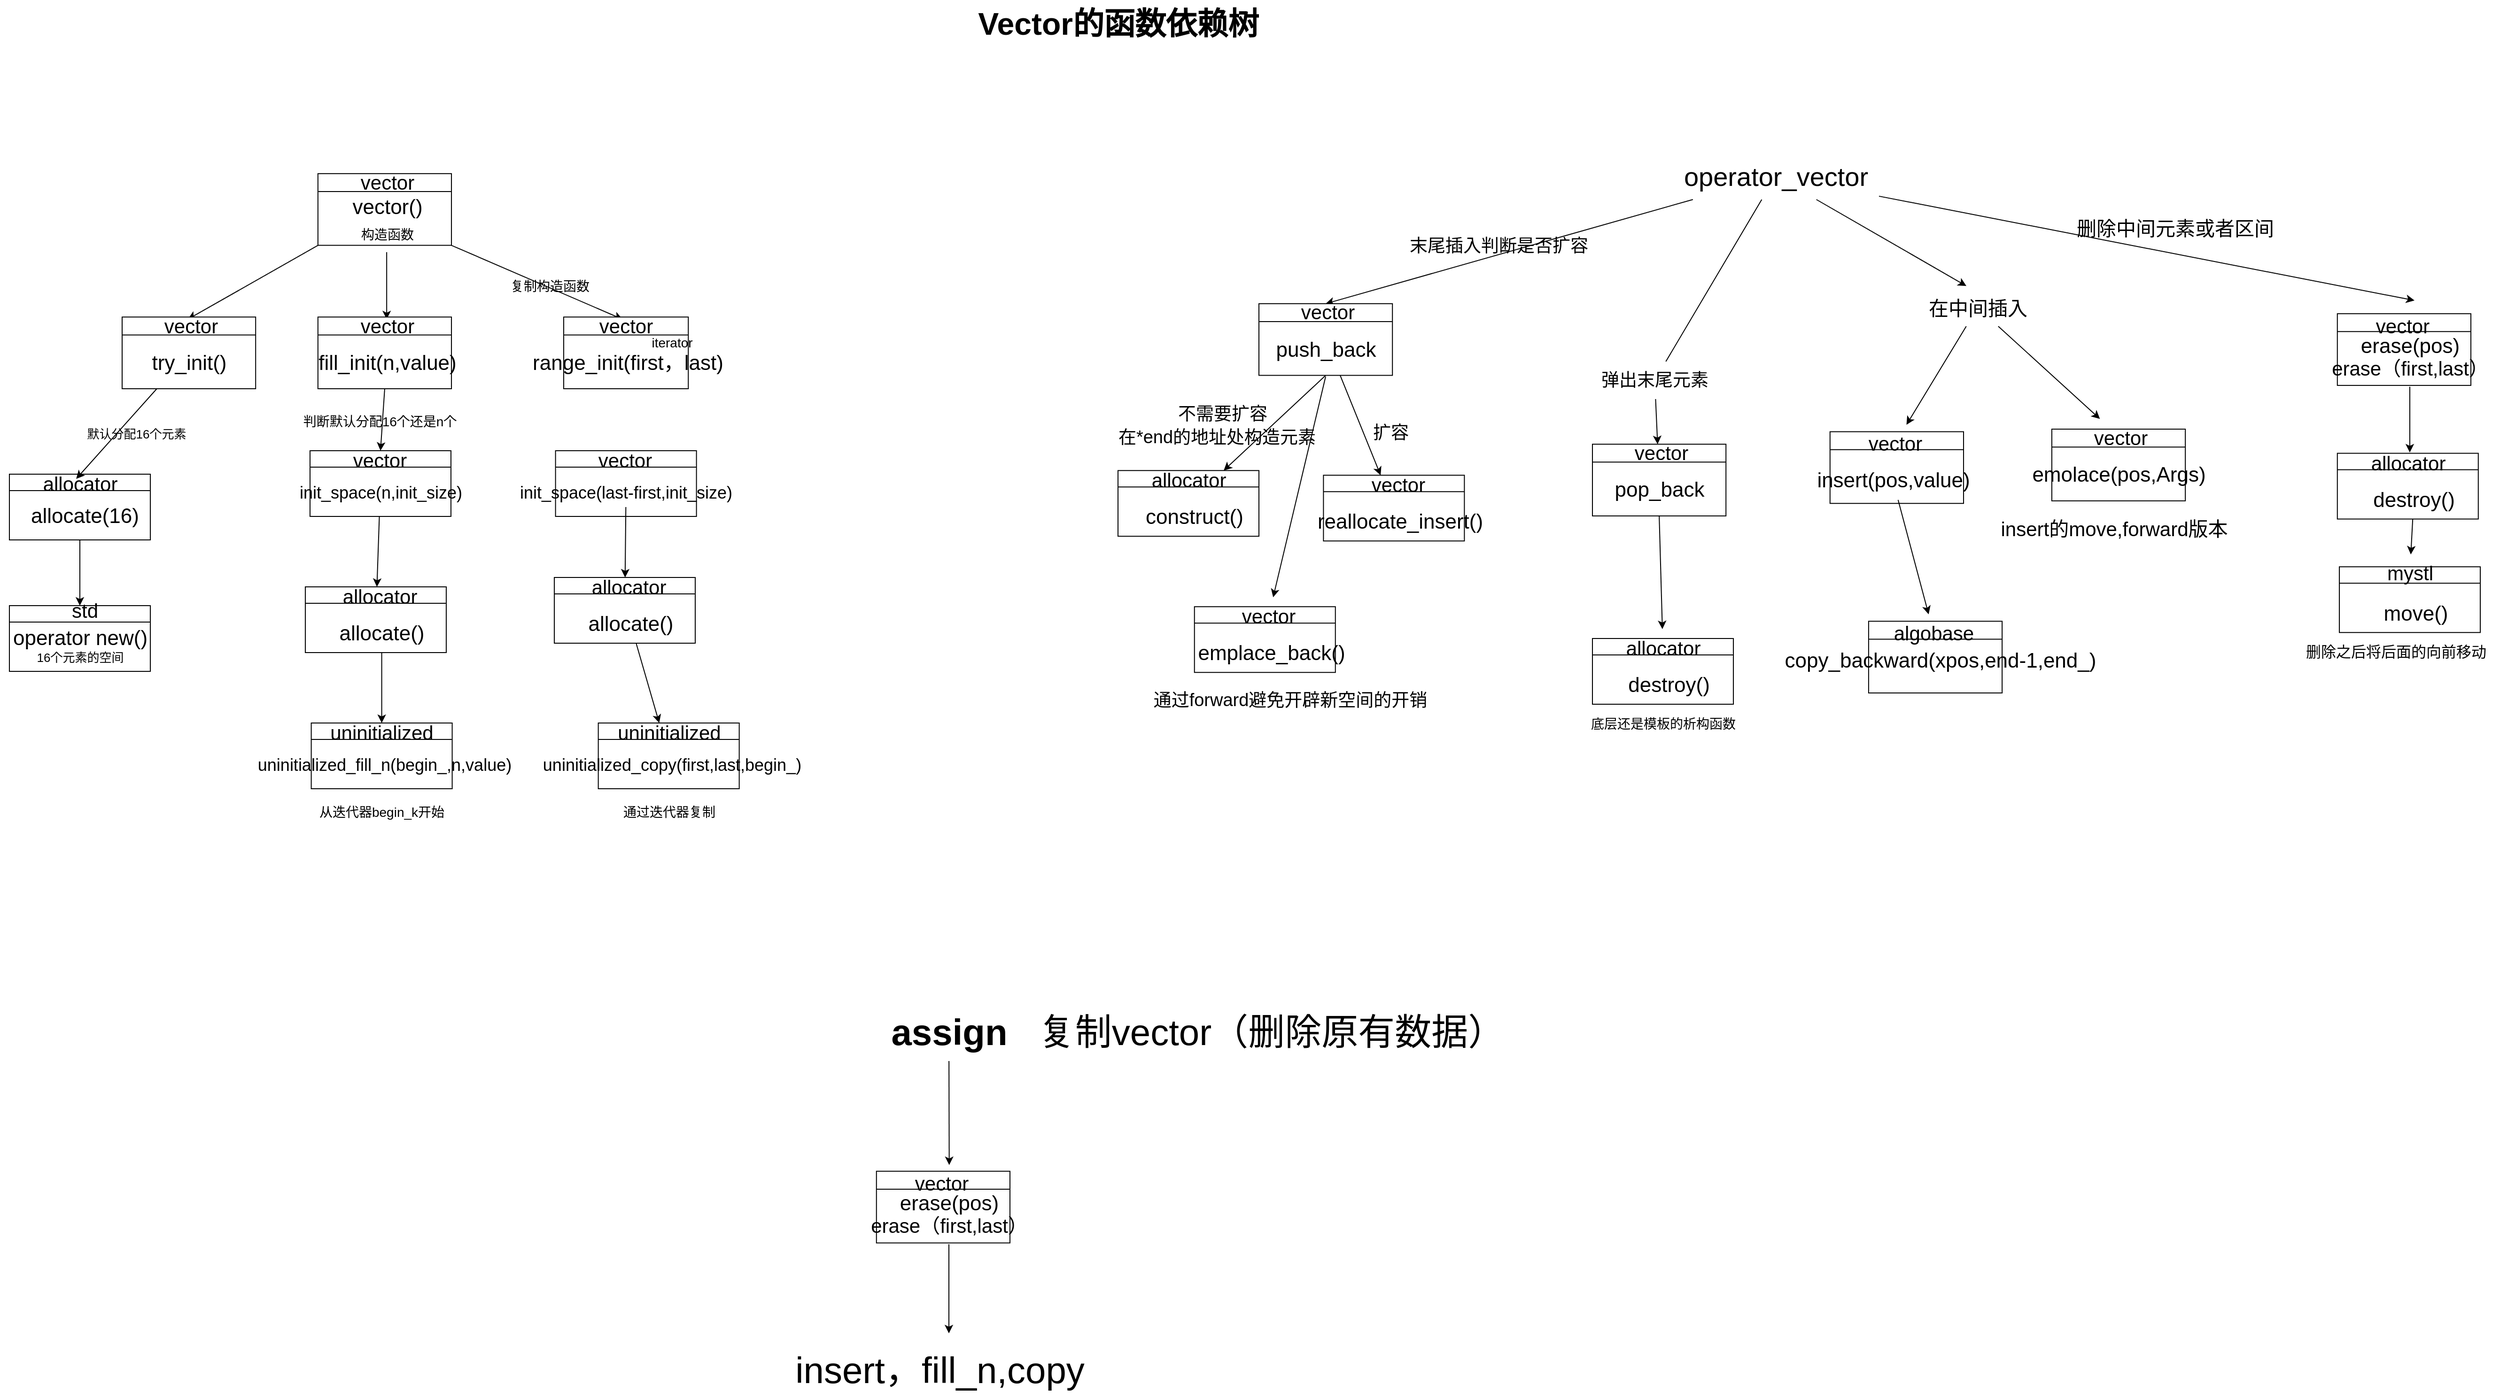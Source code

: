 <mxfile version="20.0.3" type="github">
  <diagram id="5O0yLtT9wuCutTgJq3IX" name="Page-1">
    <mxGraphModel dx="2072" dy="1332" grid="1" gridSize="10" guides="1" tooltips="1" connect="1" arrows="1" fold="1" page="1" pageScale="1" pageWidth="827" pageHeight="1169" math="0" shadow="0">
      <root>
        <mxCell id="0" />
        <mxCell id="1" parent="0" />
        <mxCell id="fPEBgVoWNt9VM2-r7Ox2-1" value="&lt;b&gt;&lt;font style=&quot;font-size: 33px;&quot;&gt;Vector的函数依赖树&lt;/font&gt;&lt;/b&gt;" style="text;html=1;align=center;verticalAlign=middle;resizable=0;points=[];autosize=1;strokeColor=none;fillColor=none;" vertex="1" parent="1">
          <mxGeometry x="730" y="30" width="320" height="50" as="geometry" />
        </mxCell>
        <mxCell id="fPEBgVoWNt9VM2-r7Ox2-19" value="" style="group;rotation=90;" vertex="1" connectable="0" parent="1">
          <mxGeometry x="-190" y="180" width="570" height="595" as="geometry" />
        </mxCell>
        <mxCell id="fPEBgVoWNt9VM2-r7Ox2-31" style="rounded=0;orthogonalLoop=1;jettySize=auto;html=1;exitX=0;exitY=1;exitDx=0;exitDy=0;entryX=0.461;entryY=0.332;entryDx=0;entryDy=0;entryPerimeter=0;fontSize=22;" edge="1" parent="fPEBgVoWNt9VM2-r7Ox2-19" source="fPEBgVoWNt9VM2-r7Ox2-2" target="fPEBgVoWNt9VM2-r7Ox2-10">
          <mxGeometry relative="1" as="geometry" />
        </mxCell>
        <mxCell id="fPEBgVoWNt9VM2-r7Ox2-2" value="" style="rounded=0;whiteSpace=wrap;html=1;fontSize=33;" vertex="1" parent="fPEBgVoWNt9VM2-r7Ox2-19">
          <mxGeometry x="228.421" y="34.909" width="142.105" height="76.364" as="geometry" />
        </mxCell>
        <mxCell id="fPEBgVoWNt9VM2-r7Ox2-3" value="" style="endArrow=none;html=1;rounded=0;fontSize=33;exitX=0;exitY=0.25;exitDx=0;exitDy=0;entryX=1;entryY=0.25;entryDx=0;entryDy=0;" edge="1" parent="fPEBgVoWNt9VM2-r7Ox2-19" source="fPEBgVoWNt9VM2-r7Ox2-2" target="fPEBgVoWNt9VM2-r7Ox2-2">
          <mxGeometry width="50" height="50" relative="1" as="geometry">
            <mxPoint x="380" y="307.636" as="sourcePoint" />
            <mxPoint x="427.368" y="253.091" as="targetPoint" />
            <Array as="points" />
          </mxGeometry>
        </mxCell>
        <mxCell id="fPEBgVoWNt9VM2-r7Ox2-4" value="vector" style="text;html=1;align=center;verticalAlign=middle;resizable=0;points=[];autosize=1;strokeColor=none;fillColor=none;fontSize=21;" vertex="1" parent="fPEBgVoWNt9VM2-r7Ox2-19">
          <mxGeometry x="261.579" y="24" width="80" height="40" as="geometry" />
        </mxCell>
        <mxCell id="fPEBgVoWNt9VM2-r7Ox2-32" style="edgeStyle=none;rounded=0;orthogonalLoop=1;jettySize=auto;html=1;entryX=0.5;entryY=0.332;entryDx=0;entryDy=0;entryPerimeter=0;fontSize=22;" edge="1" parent="fPEBgVoWNt9VM2-r7Ox2-19" source="fPEBgVoWNt9VM2-r7Ox2-5" target="fPEBgVoWNt9VM2-r7Ox2-15">
          <mxGeometry relative="1" as="geometry" />
        </mxCell>
        <mxCell id="fPEBgVoWNt9VM2-r7Ox2-5" value="&lt;font style=&quot;font-size: 14px;&quot;&gt;构造函数&lt;/font&gt;" style="text;html=1;align=center;verticalAlign=middle;resizable=0;points=[];autosize=1;strokeColor=none;fillColor=none;fontSize=19;" vertex="1" parent="fPEBgVoWNt9VM2-r7Ox2-19">
          <mxGeometry x="261.579" y="78.545" width="80" height="40" as="geometry" />
        </mxCell>
        <mxCell id="fPEBgVoWNt9VM2-r7Ox2-6" value="&lt;font style=&quot;font-size: 22px;&quot;&gt;vector()&lt;/font&gt;" style="text;html=1;align=center;verticalAlign=middle;resizable=0;points=[];autosize=1;strokeColor=none;fillColor=none;fontSize=14;" vertex="1" parent="fPEBgVoWNt9VM2-r7Ox2-19">
          <mxGeometry x="252.105" y="51.273" width="100" height="40" as="geometry" />
        </mxCell>
        <mxCell id="fPEBgVoWNt9VM2-r7Ox2-8" value="" style="rounded=0;whiteSpace=wrap;html=1;fontSize=33;" vertex="1" parent="fPEBgVoWNt9VM2-r7Ox2-19">
          <mxGeometry x="20" y="187.636" width="142.105" height="76.364" as="geometry" />
        </mxCell>
        <mxCell id="fPEBgVoWNt9VM2-r7Ox2-9" value="" style="endArrow=none;html=1;rounded=0;fontSize=33;exitX=0;exitY=0.25;exitDx=0;exitDy=0;entryX=1;entryY=0.25;entryDx=0;entryDy=0;" edge="1" parent="fPEBgVoWNt9VM2-r7Ox2-19" source="fPEBgVoWNt9VM2-r7Ox2-8" target="fPEBgVoWNt9VM2-r7Ox2-8">
          <mxGeometry width="50" height="50" relative="1" as="geometry">
            <mxPoint x="171.579" y="460.364" as="sourcePoint" />
            <mxPoint x="218.947" y="405.818" as="targetPoint" />
            <Array as="points" />
          </mxGeometry>
        </mxCell>
        <mxCell id="fPEBgVoWNt9VM2-r7Ox2-10" value="vector" style="text;html=1;align=center;verticalAlign=middle;resizable=0;points=[];autosize=1;strokeColor=none;fillColor=none;fontSize=21;" vertex="1" parent="fPEBgVoWNt9VM2-r7Ox2-19">
          <mxGeometry x="53.158" y="176.727" width="80" height="40" as="geometry" />
        </mxCell>
        <mxCell id="fPEBgVoWNt9VM2-r7Ox2-55" style="edgeStyle=none;rounded=0;orthogonalLoop=1;jettySize=auto;html=1;exitX=0.5;exitY=1;exitDx=0;exitDy=0;fontSize=18;endArrow=classic;endFill=1;entryX=0.5;entryY=0;entryDx=0;entryDy=0;" edge="1" parent="fPEBgVoWNt9VM2-r7Ox2-19" source="fPEBgVoWNt9VM2-r7Ox2-13" target="fPEBgVoWNt9VM2-r7Ox2-42">
          <mxGeometry relative="1" as="geometry">
            <mxPoint x="380" y="330" as="targetPoint" />
          </mxGeometry>
        </mxCell>
        <mxCell id="fPEBgVoWNt9VM2-r7Ox2-13" value="" style="rounded=0;whiteSpace=wrap;html=1;fontSize=33;" vertex="1" parent="fPEBgVoWNt9VM2-r7Ox2-19">
          <mxGeometry x="228.421" y="187.636" width="142.105" height="76.364" as="geometry" />
        </mxCell>
        <mxCell id="fPEBgVoWNt9VM2-r7Ox2-14" value="" style="endArrow=none;html=1;rounded=0;fontSize=33;exitX=0;exitY=0.25;exitDx=0;exitDy=0;entryX=1;entryY=0.25;entryDx=0;entryDy=0;" edge="1" parent="fPEBgVoWNt9VM2-r7Ox2-19" source="fPEBgVoWNt9VM2-r7Ox2-13" target="fPEBgVoWNt9VM2-r7Ox2-13">
          <mxGeometry width="50" height="50" relative="1" as="geometry">
            <mxPoint x="380" y="460.364" as="sourcePoint" />
            <mxPoint x="427.368" y="405.818" as="targetPoint" />
            <Array as="points" />
          </mxGeometry>
        </mxCell>
        <mxCell id="fPEBgVoWNt9VM2-r7Ox2-15" value="vector" style="text;html=1;align=center;verticalAlign=middle;resizable=0;points=[];autosize=1;strokeColor=none;fillColor=none;fontSize=21;" vertex="1" parent="fPEBgVoWNt9VM2-r7Ox2-19">
          <mxGeometry x="261.579" y="176.727" width="80" height="40" as="geometry" />
        </mxCell>
        <mxCell id="fPEBgVoWNt9VM2-r7Ox2-20" value="try_init()" style="text;html=1;align=center;verticalAlign=middle;resizable=0;points=[];autosize=1;strokeColor=none;fillColor=none;fontSize=22;" vertex="1" parent="fPEBgVoWNt9VM2-r7Ox2-19">
          <mxGeometry x="41.05" y="216.73" width="100" height="40" as="geometry" />
        </mxCell>
        <mxCell id="fPEBgVoWNt9VM2-r7Ox2-21" value="fill_init(n,value)" style="text;html=1;align=center;verticalAlign=middle;resizable=0;points=[];autosize=1;strokeColor=none;fillColor=none;fontSize=22;" vertex="1" parent="fPEBgVoWNt9VM2-r7Ox2-19">
          <mxGeometry x="216.58" y="216.73" width="170" height="40" as="geometry" />
        </mxCell>
        <mxCell id="fPEBgVoWNt9VM2-r7Ox2-51" style="edgeStyle=none;rounded=0;orthogonalLoop=1;jettySize=auto;html=1;fontSize=18;" edge="1" parent="fPEBgVoWNt9VM2-r7Ox2-19" source="fPEBgVoWNt9VM2-r7Ox2-42" target="fPEBgVoWNt9VM2-r7Ox2-47">
          <mxGeometry relative="1" as="geometry" />
        </mxCell>
        <mxCell id="fPEBgVoWNt9VM2-r7Ox2-42" value="" style="rounded=0;whiteSpace=wrap;html=1;fontSize=33;" vertex="1" parent="fPEBgVoWNt9VM2-r7Ox2-19">
          <mxGeometry x="219.99" y="330" width="150" height="70" as="geometry" />
        </mxCell>
        <mxCell id="fPEBgVoWNt9VM2-r7Ox2-43" value="" style="endArrow=none;html=1;rounded=0;fontSize=33;exitX=0;exitY=0.25;exitDx=0;exitDy=0;entryX=1;entryY=0.25;entryDx=0;entryDy=0;" edge="1" parent="fPEBgVoWNt9VM2-r7Ox2-19" source="fPEBgVoWNt9VM2-r7Ox2-42" target="fPEBgVoWNt9VM2-r7Ox2-42">
          <mxGeometry width="50" height="50" relative="1" as="geometry">
            <mxPoint x="379.99" y="580" as="sourcePoint" />
            <mxPoint x="429.99" y="530" as="targetPoint" />
            <Array as="points" />
          </mxGeometry>
        </mxCell>
        <mxCell id="fPEBgVoWNt9VM2-r7Ox2-44" value="vector" style="text;html=1;align=center;verticalAlign=middle;resizable=0;points=[];autosize=1;strokeColor=none;fillColor=none;fontSize=21;" vertex="1" parent="fPEBgVoWNt9VM2-r7Ox2-19">
          <mxGeometry x="253.99" y="320" width="80" height="40" as="geometry" />
        </mxCell>
        <mxCell id="fPEBgVoWNt9VM2-r7Ox2-45" value="&lt;font style=&quot;font-size: 18px;&quot;&gt;init_space(n,init_size)&lt;/font&gt;" style="text;html=1;align=center;verticalAlign=middle;resizable=0;points=[];autosize=1;strokeColor=none;fillColor=none;fontSize=13;" vertex="1" parent="fPEBgVoWNt9VM2-r7Ox2-19">
          <mxGeometry x="194.99" y="360" width="200" height="30" as="geometry" />
        </mxCell>
        <mxCell id="fPEBgVoWNt9VM2-r7Ox2-47" value="" style="rounded=0;whiteSpace=wrap;html=1;fontSize=33;" vertex="1" parent="fPEBgVoWNt9VM2-r7Ox2-19">
          <mxGeometry x="214.99" y="475" width="150" height="70" as="geometry" />
        </mxCell>
        <mxCell id="fPEBgVoWNt9VM2-r7Ox2-48" value="" style="endArrow=none;html=1;rounded=0;fontSize=33;exitX=0;exitY=0.25;exitDx=0;exitDy=0;entryX=1;entryY=0.25;entryDx=0;entryDy=0;" edge="1" parent="fPEBgVoWNt9VM2-r7Ox2-19" source="fPEBgVoWNt9VM2-r7Ox2-47" target="fPEBgVoWNt9VM2-r7Ox2-47">
          <mxGeometry width="50" height="50" relative="1" as="geometry">
            <mxPoint x="376.3" y="730" as="sourcePoint" />
            <mxPoint x="426.3" y="680" as="targetPoint" />
            <Array as="points" />
          </mxGeometry>
        </mxCell>
        <mxCell id="fPEBgVoWNt9VM2-r7Ox2-49" value="allocator" style="text;html=1;align=center;verticalAlign=middle;resizable=0;points=[];autosize=1;strokeColor=none;fillColor=none;fontSize=21;" vertex="1" parent="fPEBgVoWNt9VM2-r7Ox2-19">
          <mxGeometry x="243.99" y="465" width="100" height="40" as="geometry" />
        </mxCell>
        <mxCell id="fPEBgVoWNt9VM2-r7Ox2-50" value="allocate()" style="text;html=1;align=center;verticalAlign=middle;resizable=0;points=[];autosize=1;strokeColor=none;fillColor=none;fontSize=22;" vertex="1" parent="fPEBgVoWNt9VM2-r7Ox2-19">
          <mxGeometry x="241.3" y="505" width="110" height="40" as="geometry" />
        </mxCell>
        <mxCell id="fPEBgVoWNt9VM2-r7Ox2-23" value="" style="rounded=0;whiteSpace=wrap;html=1;fontSize=33;" vertex="1" parent="fPEBgVoWNt9VM2-r7Ox2-19">
          <mxGeometry x="-100" y="355" width="150" height="70" as="geometry" />
        </mxCell>
        <mxCell id="fPEBgVoWNt9VM2-r7Ox2-24" value="" style="endArrow=none;html=1;rounded=0;fontSize=33;exitX=0;exitY=0.25;exitDx=0;exitDy=0;entryX=1;entryY=0.25;entryDx=0;entryDy=0;" edge="1" parent="fPEBgVoWNt9VM2-r7Ox2-19" source="fPEBgVoWNt9VM2-r7Ox2-23" target="fPEBgVoWNt9VM2-r7Ox2-23">
          <mxGeometry width="50" height="50" relative="1" as="geometry">
            <mxPoint x="60" y="605" as="sourcePoint" />
            <mxPoint x="110" y="555" as="targetPoint" />
            <Array as="points" />
          </mxGeometry>
        </mxCell>
        <mxCell id="fPEBgVoWNt9VM2-r7Ox2-25" value="allocator" style="text;html=1;align=center;verticalAlign=middle;resizable=0;points=[];autosize=1;strokeColor=none;fillColor=none;fontSize=21;" vertex="1" parent="fPEBgVoWNt9VM2-r7Ox2-19">
          <mxGeometry x="-75" y="345" width="100" height="40" as="geometry" />
        </mxCell>
        <mxCell id="fPEBgVoWNt9VM2-r7Ox2-34" style="edgeStyle=none;rounded=0;orthogonalLoop=1;jettySize=auto;html=1;entryX=0.461;entryY=0.375;entryDx=0;entryDy=0;entryPerimeter=0;fontSize=22;" edge="1" parent="fPEBgVoWNt9VM2-r7Ox2-19" source="fPEBgVoWNt9VM2-r7Ox2-8" target="fPEBgVoWNt9VM2-r7Ox2-25">
          <mxGeometry relative="1" as="geometry" />
        </mxCell>
        <mxCell id="fPEBgVoWNt9VM2-r7Ox2-26" value="allocate(16)" style="text;html=1;align=center;verticalAlign=middle;resizable=0;points=[];autosize=1;strokeColor=none;fillColor=none;fontSize=22;" vertex="1" parent="fPEBgVoWNt9VM2-r7Ox2-19">
          <mxGeometry x="-90" y="380" width="140" height="40" as="geometry" />
        </mxCell>
        <mxCell id="fPEBgVoWNt9VM2-r7Ox2-27" value="" style="rounded=0;whiteSpace=wrap;html=1;fontSize=33;" vertex="1" parent="fPEBgVoWNt9VM2-r7Ox2-19">
          <mxGeometry x="-100" y="495" width="150" height="70" as="geometry" />
        </mxCell>
        <mxCell id="fPEBgVoWNt9VM2-r7Ox2-28" value="" style="endArrow=none;html=1;rounded=0;fontSize=33;exitX=0;exitY=0.25;exitDx=0;exitDy=0;entryX=1;entryY=0.25;entryDx=0;entryDy=0;" edge="1" parent="fPEBgVoWNt9VM2-r7Ox2-19" source="fPEBgVoWNt9VM2-r7Ox2-27" target="fPEBgVoWNt9VM2-r7Ox2-27">
          <mxGeometry width="50" height="50" relative="1" as="geometry">
            <mxPoint x="60.0" y="740" as="sourcePoint" />
            <mxPoint x="110.0" y="690" as="targetPoint" />
            <Array as="points" />
          </mxGeometry>
        </mxCell>
        <mxCell id="fPEBgVoWNt9VM2-r7Ox2-29" value="std" style="text;html=1;align=center;verticalAlign=middle;resizable=0;points=[];autosize=1;strokeColor=none;fillColor=none;fontSize=21;" vertex="1" parent="fPEBgVoWNt9VM2-r7Ox2-19">
          <mxGeometry x="-45" y="480" width="50" height="40" as="geometry" />
        </mxCell>
        <mxCell id="fPEBgVoWNt9VM2-r7Ox2-30" value="operator new()" style="text;html=1;align=center;verticalAlign=middle;resizable=0;points=[];autosize=1;strokeColor=none;fillColor=none;fontSize=22;" vertex="1" parent="fPEBgVoWNt9VM2-r7Ox2-19">
          <mxGeometry x="-110" y="510" width="170" height="40" as="geometry" />
        </mxCell>
        <mxCell id="fPEBgVoWNt9VM2-r7Ox2-37" style="edgeStyle=none;rounded=0;orthogonalLoop=1;jettySize=auto;html=1;entryX=0.5;entryY=0;entryDx=0;entryDy=0;fontSize=22;" edge="1" parent="fPEBgVoWNt9VM2-r7Ox2-19" source="fPEBgVoWNt9VM2-r7Ox2-23" target="fPEBgVoWNt9VM2-r7Ox2-27">
          <mxGeometry relative="1" as="geometry" />
        </mxCell>
        <mxCell id="fPEBgVoWNt9VM2-r7Ox2-38" value="&lt;font style=&quot;font-size: 13px;&quot;&gt;默认分配16个元素&lt;/font&gt;" style="text;html=1;align=center;verticalAlign=middle;resizable=0;points=[];autosize=1;strokeColor=none;fillColor=none;fontSize=22;" vertex="1" parent="fPEBgVoWNt9VM2-r7Ox2-19">
          <mxGeometry x="-30" y="290" width="130" height="40" as="geometry" />
        </mxCell>
        <mxCell id="fPEBgVoWNt9VM2-r7Ox2-64" value="&lt;font style=&quot;font-size: 14px;&quot;&gt;判断默认分配16个还是n个&lt;/font&gt;" style="text;html=1;align=center;verticalAlign=middle;resizable=0;points=[];autosize=1;strokeColor=none;fillColor=none;fontSize=18;" vertex="1" parent="fPEBgVoWNt9VM2-r7Ox2-19">
          <mxGeometry x="198.99" y="282.5" width="190" height="30" as="geometry" />
        </mxCell>
        <mxCell id="fPEBgVoWNt9VM2-r7Ox2-66" value="复制构造函数" style="text;html=1;align=center;verticalAlign=middle;resizable=0;points=[];autosize=1;strokeColor=none;fillColor=none;fontSize=14;" vertex="1" parent="fPEBgVoWNt9VM2-r7Ox2-19">
          <mxGeometry x="420" y="140" width="110" height="30" as="geometry" />
        </mxCell>
        <mxCell id="fPEBgVoWNt9VM2-r7Ox2-33" style="edgeStyle=none;rounded=0;orthogonalLoop=1;jettySize=auto;html=1;exitX=1;exitY=1;exitDx=0;exitDy=0;entryX=0.454;entryY=0.332;entryDx=0;entryDy=0;entryPerimeter=0;fontSize=22;" edge="1" parent="1" source="fPEBgVoWNt9VM2-r7Ox2-2" target="fPEBgVoWNt9VM2-r7Ox2-18">
          <mxGeometry relative="1" as="geometry" />
        </mxCell>
        <mxCell id="fPEBgVoWNt9VM2-r7Ox2-41" value="16个元素的空间" style="text;html=1;align=center;verticalAlign=middle;resizable=0;points=[];autosize=1;strokeColor=none;fillColor=none;fontSize=13;" vertex="1" parent="1">
          <mxGeometry x="-275" y="715" width="120" height="30" as="geometry" />
        </mxCell>
        <mxCell id="fPEBgVoWNt9VM2-r7Ox2-56" value="" style="rounded=0;whiteSpace=wrap;html=1;fontSize=33;" vertex="1" parent="1">
          <mxGeometry x="31.3" y="800" width="150" height="70" as="geometry" />
        </mxCell>
        <mxCell id="fPEBgVoWNt9VM2-r7Ox2-57" value="" style="endArrow=none;html=1;rounded=0;fontSize=33;exitX=0;exitY=0.25;exitDx=0;exitDy=0;entryX=1;entryY=0.25;entryDx=0;entryDy=0;" edge="1" parent="1" source="fPEBgVoWNt9VM2-r7Ox2-56" target="fPEBgVoWNt9VM2-r7Ox2-56">
          <mxGeometry width="50" height="50" relative="1" as="geometry">
            <mxPoint x="114.99" y="840" as="sourcePoint" />
            <mxPoint x="164.99" y="790" as="targetPoint" />
            <Array as="points" />
          </mxGeometry>
        </mxCell>
        <mxCell id="fPEBgVoWNt9VM2-r7Ox2-58" value="uninitialized" style="text;html=1;align=center;verticalAlign=middle;resizable=0;points=[];autosize=1;strokeColor=none;fillColor=none;fontSize=21;" vertex="1" parent="1">
          <mxGeometry x="41.3" y="790" width="130" height="40" as="geometry" />
        </mxCell>
        <mxCell id="fPEBgVoWNt9VM2-r7Ox2-60" value="uninitialized_fill_n(begin_,n,value)" style="text;html=1;align=center;verticalAlign=middle;resizable=0;points=[];autosize=1;strokeColor=none;fillColor=none;fontSize=18;" vertex="1" parent="1">
          <mxGeometry x="-35.53" y="830" width="290" height="30" as="geometry" />
        </mxCell>
        <mxCell id="fPEBgVoWNt9VM2-r7Ox2-62" style="edgeStyle=none;rounded=0;orthogonalLoop=1;jettySize=auto;html=1;entryX=0.5;entryY=0;entryDx=0;entryDy=0;fontSize=18;endArrow=classic;endFill=1;" edge="1" parent="1" source="fPEBgVoWNt9VM2-r7Ox2-50" target="fPEBgVoWNt9VM2-r7Ox2-56">
          <mxGeometry relative="1" as="geometry" />
        </mxCell>
        <mxCell id="fPEBgVoWNt9VM2-r7Ox2-65" value="从迭代器begin_k开始" style="text;html=1;align=center;verticalAlign=middle;resizable=0;points=[];autosize=1;strokeColor=none;fillColor=none;fontSize=14;" vertex="1" parent="1">
          <mxGeometry x="26.3" y="880" width="160" height="30" as="geometry" />
        </mxCell>
        <mxCell id="fPEBgVoWNt9VM2-r7Ox2-16" value="" style="rounded=0;whiteSpace=wrap;html=1;fontSize=33;" vertex="1" parent="1">
          <mxGeometry x="299.998" y="367.636" width="132.632" height="76.364" as="geometry" />
        </mxCell>
        <mxCell id="fPEBgVoWNt9VM2-r7Ox2-17" value="" style="endArrow=none;html=1;rounded=0;fontSize=33;exitX=0;exitY=0.25;exitDx=0;exitDy=0;entryX=1;entryY=0.25;entryDx=0;entryDy=0;" edge="1" parent="1" source="fPEBgVoWNt9VM2-r7Ox2-16" target="fPEBgVoWNt9VM2-r7Ox2-16">
          <mxGeometry width="50" height="50" relative="1" as="geometry">
            <mxPoint x="451.577" y="640.364" as="sourcePoint" />
            <mxPoint x="498.946" y="585.818" as="targetPoint" />
            <Array as="points" />
          </mxGeometry>
        </mxCell>
        <mxCell id="fPEBgVoWNt9VM2-r7Ox2-18" value="vector" style="text;html=1;align=center;verticalAlign=middle;resizable=0;points=[];autosize=1;strokeColor=none;fillColor=none;fontSize=21;" vertex="1" parent="1">
          <mxGeometry x="326.316" y="356.727" width="80" height="40" as="geometry" />
        </mxCell>
        <mxCell id="fPEBgVoWNt9VM2-r7Ox2-22" value="range_init(first，last)" style="text;html=1;align=center;verticalAlign=middle;resizable=0;points=[];autosize=1;strokeColor=none;fillColor=none;fontSize=22;" vertex="1" parent="1">
          <mxGeometry x="252.63" y="396.73" width="230" height="40" as="geometry" />
        </mxCell>
        <mxCell id="fPEBgVoWNt9VM2-r7Ox2-67" value="iterator" style="text;html=1;align=center;verticalAlign=middle;resizable=0;points=[];autosize=1;strokeColor=none;fillColor=none;fontSize=14;" vertex="1" parent="1">
          <mxGeometry x="380" y="380" width="70" height="30" as="geometry" />
        </mxCell>
        <mxCell id="fPEBgVoWNt9VM2-r7Ox2-68" value="" style="rounded=0;whiteSpace=wrap;html=1;fontSize=33;" vertex="1" parent="1">
          <mxGeometry x="291.31" y="510" width="150" height="70" as="geometry" />
        </mxCell>
        <mxCell id="fPEBgVoWNt9VM2-r7Ox2-69" value="" style="endArrow=none;html=1;rounded=0;fontSize=33;exitX=0;exitY=0.25;exitDx=0;exitDy=0;entryX=1;entryY=0.25;entryDx=0;entryDy=0;" edge="1" parent="1" source="fPEBgVoWNt9VM2-r7Ox2-68" target="fPEBgVoWNt9VM2-r7Ox2-68">
          <mxGeometry width="50" height="50" relative="1" as="geometry">
            <mxPoint x="381.31" y="590" as="sourcePoint" />
            <mxPoint x="431.31" y="540" as="targetPoint" />
            <Array as="points" />
          </mxGeometry>
        </mxCell>
        <mxCell id="fPEBgVoWNt9VM2-r7Ox2-70" value="vector" style="text;html=1;align=center;verticalAlign=middle;resizable=0;points=[];autosize=1;strokeColor=none;fillColor=none;fontSize=21;" vertex="1" parent="1">
          <mxGeometry x="325.31" y="500" width="80" height="40" as="geometry" />
        </mxCell>
        <mxCell id="fPEBgVoWNt9VM2-r7Ox2-81" style="edgeStyle=none;rounded=0;orthogonalLoop=1;jettySize=auto;html=1;fontSize=14;endArrow=classic;endFill=1;" edge="1" parent="1" source="fPEBgVoWNt9VM2-r7Ox2-71" target="fPEBgVoWNt9VM2-r7Ox2-72">
          <mxGeometry relative="1" as="geometry" />
        </mxCell>
        <mxCell id="fPEBgVoWNt9VM2-r7Ox2-71" value="&lt;font style=&quot;font-size: 18px;&quot;&gt;init_space(last-first,init_size)&lt;/font&gt;" style="text;html=1;align=center;verticalAlign=middle;resizable=0;points=[];autosize=1;strokeColor=none;fillColor=none;fontSize=13;" vertex="1" parent="1">
          <mxGeometry x="241.31" y="540" width="250" height="30" as="geometry" />
        </mxCell>
        <mxCell id="fPEBgVoWNt9VM2-r7Ox2-72" value="" style="rounded=0;whiteSpace=wrap;html=1;fontSize=33;" vertex="1" parent="1">
          <mxGeometry x="290" y="645" width="150" height="70" as="geometry" />
        </mxCell>
        <mxCell id="fPEBgVoWNt9VM2-r7Ox2-73" value="" style="endArrow=none;html=1;rounded=0;fontSize=33;exitX=0;exitY=0.25;exitDx=0;exitDy=0;entryX=1;entryY=0.25;entryDx=0;entryDy=0;" edge="1" parent="1" source="fPEBgVoWNt9VM2-r7Ox2-72" target="fPEBgVoWNt9VM2-r7Ox2-72">
          <mxGeometry width="50" height="50" relative="1" as="geometry">
            <mxPoint x="381.31" y="730" as="sourcePoint" />
            <mxPoint x="431.31" y="680" as="targetPoint" />
            <Array as="points" />
          </mxGeometry>
        </mxCell>
        <mxCell id="fPEBgVoWNt9VM2-r7Ox2-74" value="allocator" style="text;html=1;align=center;verticalAlign=middle;resizable=0;points=[];autosize=1;strokeColor=none;fillColor=none;fontSize=21;" vertex="1" parent="1">
          <mxGeometry x="319" y="635" width="100" height="40" as="geometry" />
        </mxCell>
        <mxCell id="fPEBgVoWNt9VM2-r7Ox2-82" style="edgeStyle=none;rounded=0;orthogonalLoop=1;jettySize=auto;html=1;fontSize=14;endArrow=classic;endFill=1;" edge="1" parent="1" source="fPEBgVoWNt9VM2-r7Ox2-75" target="fPEBgVoWNt9VM2-r7Ox2-76">
          <mxGeometry relative="1" as="geometry" />
        </mxCell>
        <mxCell id="fPEBgVoWNt9VM2-r7Ox2-75" value="allocate()" style="text;html=1;align=center;verticalAlign=middle;resizable=0;points=[];autosize=1;strokeColor=none;fillColor=none;fontSize=22;" vertex="1" parent="1">
          <mxGeometry x="316.31" y="675" width="110" height="40" as="geometry" />
        </mxCell>
        <mxCell id="fPEBgVoWNt9VM2-r7Ox2-76" value="" style="rounded=0;whiteSpace=wrap;html=1;fontSize=33;" vertex="1" parent="1">
          <mxGeometry x="336.83" y="800" width="150" height="70" as="geometry" />
        </mxCell>
        <mxCell id="fPEBgVoWNt9VM2-r7Ox2-77" value="" style="endArrow=none;html=1;rounded=0;fontSize=33;exitX=0;exitY=0.25;exitDx=0;exitDy=0;entryX=1;entryY=0.25;entryDx=0;entryDy=0;" edge="1" parent="1" source="fPEBgVoWNt9VM2-r7Ox2-76" target="fPEBgVoWNt9VM2-r7Ox2-76">
          <mxGeometry width="50" height="50" relative="1" as="geometry">
            <mxPoint x="420.52" y="840" as="sourcePoint" />
            <mxPoint x="470.52" y="790" as="targetPoint" />
            <Array as="points" />
          </mxGeometry>
        </mxCell>
        <mxCell id="fPEBgVoWNt9VM2-r7Ox2-78" value="uninitialized" style="text;html=1;align=center;verticalAlign=middle;resizable=0;points=[];autosize=1;strokeColor=none;fillColor=none;fontSize=21;" vertex="1" parent="1">
          <mxGeometry x="346.83" y="790" width="130" height="40" as="geometry" />
        </mxCell>
        <mxCell id="fPEBgVoWNt9VM2-r7Ox2-79" value="uninitialized_copy(first,last,begin_)" style="text;html=1;align=center;verticalAlign=middle;resizable=0;points=[];autosize=1;strokeColor=none;fillColor=none;fontSize=18;" vertex="1" parent="1">
          <mxGeometry x="265" y="830" width="300" height="30" as="geometry" />
        </mxCell>
        <mxCell id="fPEBgVoWNt9VM2-r7Ox2-80" value="通过迭代器复制" style="text;html=1;align=center;verticalAlign=middle;resizable=0;points=[];autosize=1;strokeColor=none;fillColor=none;fontSize=14;" vertex="1" parent="1">
          <mxGeometry x="351.83" y="880" width="120" height="30" as="geometry" />
        </mxCell>
        <mxCell id="fPEBgVoWNt9VM2-r7Ox2-94" style="edgeStyle=none;rounded=0;orthogonalLoop=1;jettySize=auto;html=1;entryX=0.5;entryY=0;entryDx=0;entryDy=0;fontSize=28;endArrow=classic;endFill=1;" edge="1" parent="1" source="fPEBgVoWNt9VM2-r7Ox2-83" target="fPEBgVoWNt9VM2-r7Ox2-86">
          <mxGeometry relative="1" as="geometry" />
        </mxCell>
        <mxCell id="fPEBgVoWNt9VM2-r7Ox2-114" style="edgeStyle=none;rounded=0;orthogonalLoop=1;jettySize=auto;html=1;fontSize=19;endArrow=classic;endFill=1;startArrow=none;" edge="1" parent="1" source="fPEBgVoWNt9VM2-r7Ox2-115" target="fPEBgVoWNt9VM2-r7Ox2-90">
          <mxGeometry relative="1" as="geometry" />
        </mxCell>
        <mxCell id="fPEBgVoWNt9VM2-r7Ox2-144" style="edgeStyle=none;rounded=0;orthogonalLoop=1;jettySize=auto;html=1;entryX=0.408;entryY=-0.073;entryDx=0;entryDy=0;entryPerimeter=0;fontSize=14;endArrow=classic;endFill=1;" edge="1" parent="1" source="fPEBgVoWNt9VM2-r7Ox2-83" target="fPEBgVoWNt9VM2-r7Ox2-134">
          <mxGeometry relative="1" as="geometry" />
        </mxCell>
        <mxCell id="fPEBgVoWNt9VM2-r7Ox2-153" style="edgeStyle=none;rounded=0;orthogonalLoop=1;jettySize=auto;html=1;fontSize=21;endArrow=classic;endFill=1;" edge="1" parent="1" source="fPEBgVoWNt9VM2-r7Ox2-83">
          <mxGeometry relative="1" as="geometry">
            <mxPoint x="2270" y="350" as="targetPoint" />
          </mxGeometry>
        </mxCell>
        <mxCell id="fPEBgVoWNt9VM2-r7Ox2-83" value="&lt;font style=&quot;font-size: 28px;&quot;&gt;operator_vector&lt;/font&gt;" style="text;html=1;align=center;verticalAlign=middle;resizable=0;points=[];autosize=1;strokeColor=none;fillColor=none;fontSize=14;" vertex="1" parent="1">
          <mxGeometry x="1480" y="192.5" width="220" height="50" as="geometry" />
        </mxCell>
        <mxCell id="fPEBgVoWNt9VM2-r7Ox2-104" style="edgeStyle=none;rounded=0;orthogonalLoop=1;jettySize=auto;html=1;exitX=0.5;exitY=1;exitDx=0;exitDy=0;fontSize=19;endArrow=classic;endFill=1;" edge="1" parent="1" source="fPEBgVoWNt9VM2-r7Ox2-86" target="fPEBgVoWNt9VM2-r7Ox2-100">
          <mxGeometry relative="1" as="geometry" />
        </mxCell>
        <mxCell id="fPEBgVoWNt9VM2-r7Ox2-112" style="edgeStyle=none;rounded=0;orthogonalLoop=1;jettySize=auto;html=1;fontSize=19;endArrow=classic;endFill=1;" edge="1" parent="1" source="fPEBgVoWNt9VM2-r7Ox2-86" target="fPEBgVoWNt9VM2-r7Ox2-108">
          <mxGeometry relative="1" as="geometry" />
        </mxCell>
        <mxCell id="fPEBgVoWNt9VM2-r7Ox2-125" style="edgeStyle=none;rounded=0;orthogonalLoop=1;jettySize=auto;html=1;fontSize=19;endArrow=classic;endFill=1;" edge="1" parent="1" target="fPEBgVoWNt9VM2-r7Ox2-122">
          <mxGeometry relative="1" as="geometry">
            <mxPoint x="1111" y="431.13" as="sourcePoint" />
          </mxGeometry>
        </mxCell>
        <mxCell id="fPEBgVoWNt9VM2-r7Ox2-86" value="" style="rounded=0;whiteSpace=wrap;html=1;fontSize=33;" vertex="1" parent="1">
          <mxGeometry x="1040" y="353.406" width="142.105" height="76.364" as="geometry" />
        </mxCell>
        <mxCell id="fPEBgVoWNt9VM2-r7Ox2-87" value="" style="endArrow=none;html=1;rounded=0;fontSize=33;exitX=0;exitY=0.25;exitDx=0;exitDy=0;entryX=1;entryY=0.25;entryDx=0;entryDy=0;" edge="1" parent="1" source="fPEBgVoWNt9VM2-r7Ox2-86" target="fPEBgVoWNt9VM2-r7Ox2-86">
          <mxGeometry width="50" height="50" relative="1" as="geometry">
            <mxPoint x="1611.579" y="486.134" as="sourcePoint" />
            <mxPoint x="1658.947" y="431.588" as="targetPoint" />
            <Array as="points" />
          </mxGeometry>
        </mxCell>
        <mxCell id="fPEBgVoWNt9VM2-r7Ox2-88" value="vector" style="text;html=1;align=center;verticalAlign=middle;resizable=0;points=[];autosize=1;strokeColor=none;fillColor=none;fontSize=21;" vertex="1" parent="1">
          <mxGeometry x="1073.158" y="342.497" width="80" height="40" as="geometry" />
        </mxCell>
        <mxCell id="fPEBgVoWNt9VM2-r7Ox2-89" value="push_back" style="text;html=1;align=center;verticalAlign=middle;resizable=0;points=[];autosize=1;strokeColor=none;fillColor=none;fontSize=22;" vertex="1" parent="1">
          <mxGeometry x="1046.05" y="382.5" width="130" height="40" as="geometry" />
        </mxCell>
        <mxCell id="fPEBgVoWNt9VM2-r7Ox2-132" style="edgeStyle=none;rounded=0;orthogonalLoop=1;jettySize=auto;html=1;exitX=0.5;exitY=1;exitDx=0;exitDy=0;fontSize=14;endArrow=classic;endFill=1;" edge="1" parent="1" source="fPEBgVoWNt9VM2-r7Ox2-90" target="fPEBgVoWNt9VM2-r7Ox2-128">
          <mxGeometry relative="1" as="geometry" />
        </mxCell>
        <mxCell id="fPEBgVoWNt9VM2-r7Ox2-90" value="" style="rounded=0;whiteSpace=wrap;html=1;fontSize=33;" vertex="1" parent="1">
          <mxGeometry x="1395" y="503.086" width="142.105" height="76.364" as="geometry" />
        </mxCell>
        <mxCell id="fPEBgVoWNt9VM2-r7Ox2-91" value="" style="endArrow=none;html=1;rounded=0;fontSize=33;exitX=0;exitY=0.25;exitDx=0;exitDy=0;entryX=1;entryY=0.25;entryDx=0;entryDy=0;" edge="1" parent="1" source="fPEBgVoWNt9VM2-r7Ox2-90" target="fPEBgVoWNt9VM2-r7Ox2-90">
          <mxGeometry width="50" height="50" relative="1" as="geometry">
            <mxPoint x="1966.579" y="635.814" as="sourcePoint" />
            <mxPoint x="2013.947" y="581.268" as="targetPoint" />
            <Array as="points" />
          </mxGeometry>
        </mxCell>
        <mxCell id="fPEBgVoWNt9VM2-r7Ox2-92" value="vector" style="text;html=1;align=center;verticalAlign=middle;resizable=0;points=[];autosize=1;strokeColor=none;fillColor=none;fontSize=21;" vertex="1" parent="1">
          <mxGeometry x="1428.158" y="492.177" width="80" height="40" as="geometry" />
        </mxCell>
        <mxCell id="fPEBgVoWNt9VM2-r7Ox2-93" value="pop_back" style="text;html=1;align=center;verticalAlign=middle;resizable=0;points=[];autosize=1;strokeColor=none;fillColor=none;fontSize=22;" vertex="1" parent="1">
          <mxGeometry x="1406.05" y="532.18" width="120" height="40" as="geometry" />
        </mxCell>
        <mxCell id="fPEBgVoWNt9VM2-r7Ox2-95" value="&lt;font style=&quot;font-size: 19px;&quot;&gt;末尾插入判断是否扩容&lt;/font&gt;" style="text;html=1;align=center;verticalAlign=middle;resizable=0;points=[];autosize=1;strokeColor=none;fillColor=none;fontSize=28;" vertex="1" parent="1">
          <mxGeometry x="1190" y="262.5" width="210" height="50" as="geometry" />
        </mxCell>
        <mxCell id="fPEBgVoWNt9VM2-r7Ox2-100" value="" style="rounded=0;whiteSpace=wrap;html=1;fontSize=33;" vertex="1" parent="1">
          <mxGeometry x="890" y="531.13" width="150" height="70" as="geometry" />
        </mxCell>
        <mxCell id="fPEBgVoWNt9VM2-r7Ox2-101" value="" style="endArrow=none;html=1;rounded=0;fontSize=33;exitX=0;exitY=0.25;exitDx=0;exitDy=0;entryX=1;entryY=0.25;entryDx=0;entryDy=0;" edge="1" parent="1" source="fPEBgVoWNt9VM2-r7Ox2-100" target="fPEBgVoWNt9VM2-r7Ox2-100">
          <mxGeometry width="50" height="50" relative="1" as="geometry">
            <mxPoint x="1471.31" y="646.13" as="sourcePoint" />
            <mxPoint x="1521.31" y="596.13" as="targetPoint" />
            <Array as="points" />
          </mxGeometry>
        </mxCell>
        <mxCell id="fPEBgVoWNt9VM2-r7Ox2-102" value="allocator" style="text;html=1;align=center;verticalAlign=middle;resizable=0;points=[];autosize=1;strokeColor=none;fillColor=none;fontSize=21;" vertex="1" parent="1">
          <mxGeometry x="915" y="521.13" width="100" height="40" as="geometry" />
        </mxCell>
        <mxCell id="fPEBgVoWNt9VM2-r7Ox2-103" value="construct()" style="text;html=1;align=center;verticalAlign=middle;resizable=0;points=[];autosize=1;strokeColor=none;fillColor=none;fontSize=22;" vertex="1" parent="1">
          <mxGeometry x="906.31" y="561.13" width="130" height="40" as="geometry" />
        </mxCell>
        <mxCell id="fPEBgVoWNt9VM2-r7Ox2-106" value="不需要扩容" style="text;html=1;align=center;verticalAlign=middle;resizable=0;points=[];autosize=1;strokeColor=none;fillColor=none;fontSize=19;" vertex="1" parent="1">
          <mxGeometry x="941.05" y="451.13" width="120" height="40" as="geometry" />
        </mxCell>
        <mxCell id="fPEBgVoWNt9VM2-r7Ox2-107" value="在*end的地址处构造元素" style="text;html=1;align=center;verticalAlign=middle;resizable=0;points=[];autosize=1;strokeColor=none;fillColor=none;fontSize=19;" vertex="1" parent="1">
          <mxGeometry x="880" y="476.13" width="230" height="40" as="geometry" />
        </mxCell>
        <mxCell id="fPEBgVoWNt9VM2-r7Ox2-108" value="" style="rounded=0;whiteSpace=wrap;html=1;fontSize=33;" vertex="1" parent="1">
          <mxGeometry x="1108.69" y="536.13" width="150" height="70" as="geometry" />
        </mxCell>
        <mxCell id="fPEBgVoWNt9VM2-r7Ox2-109" value="" style="endArrow=none;html=1;rounded=0;fontSize=33;exitX=0;exitY=0.25;exitDx=0;exitDy=0;entryX=1;entryY=0.25;entryDx=0;entryDy=0;" edge="1" parent="1" source="fPEBgVoWNt9VM2-r7Ox2-108" target="fPEBgVoWNt9VM2-r7Ox2-108">
          <mxGeometry width="50" height="50" relative="1" as="geometry">
            <mxPoint x="1200" y="621.13" as="sourcePoint" />
            <mxPoint x="1250" y="571.13" as="targetPoint" />
            <Array as="points" />
          </mxGeometry>
        </mxCell>
        <mxCell id="fPEBgVoWNt9VM2-r7Ox2-110" value="vector" style="text;html=1;align=center;verticalAlign=middle;resizable=0;points=[];autosize=1;strokeColor=none;fillColor=none;fontSize=21;" vertex="1" parent="1">
          <mxGeometry x="1147.69" y="526.13" width="80" height="40" as="geometry" />
        </mxCell>
        <mxCell id="fPEBgVoWNt9VM2-r7Ox2-111" value="reallocate_insert()" style="text;html=1;align=center;verticalAlign=middle;resizable=0;points=[];autosize=1;strokeColor=none;fillColor=none;fontSize=22;" vertex="1" parent="1">
          <mxGeometry x="1090" y="566.13" width="200" height="40" as="geometry" />
        </mxCell>
        <mxCell id="fPEBgVoWNt9VM2-r7Ox2-113" value="扩容" style="text;html=1;align=center;verticalAlign=middle;resizable=0;points=[];autosize=1;strokeColor=none;fillColor=none;fontSize=19;" vertex="1" parent="1">
          <mxGeometry x="1150" y="471.13" width="60" height="40" as="geometry" />
        </mxCell>
        <mxCell id="fPEBgVoWNt9VM2-r7Ox2-120" value="" style="rounded=0;whiteSpace=wrap;html=1;fontSize=33;" vertex="1" parent="1">
          <mxGeometry x="971.38" y="676.13" width="150" height="70" as="geometry" />
        </mxCell>
        <mxCell id="fPEBgVoWNt9VM2-r7Ox2-121" value="" style="endArrow=none;html=1;rounded=0;fontSize=33;exitX=0;exitY=0.25;exitDx=0;exitDy=0;entryX=1;entryY=0.25;entryDx=0;entryDy=0;" edge="1" parent="1" source="fPEBgVoWNt9VM2-r7Ox2-120" target="fPEBgVoWNt9VM2-r7Ox2-120">
          <mxGeometry width="50" height="50" relative="1" as="geometry">
            <mxPoint x="1062.69" y="761.13" as="sourcePoint" />
            <mxPoint x="1112.69" y="711.13" as="targetPoint" />
            <Array as="points" />
          </mxGeometry>
        </mxCell>
        <mxCell id="fPEBgVoWNt9VM2-r7Ox2-122" value="vector" style="text;html=1;align=center;verticalAlign=middle;resizable=0;points=[];autosize=1;strokeColor=none;fillColor=none;fontSize=21;" vertex="1" parent="1">
          <mxGeometry x="1010.38" y="666.13" width="80" height="40" as="geometry" />
        </mxCell>
        <mxCell id="fPEBgVoWNt9VM2-r7Ox2-123" value="emplace_back()" style="text;html=1;align=center;verticalAlign=middle;resizable=0;points=[];autosize=1;strokeColor=none;fillColor=none;fontSize=22;" vertex="1" parent="1">
          <mxGeometry x="962.69" y="706.13" width="180" height="40" as="geometry" />
        </mxCell>
        <mxCell id="fPEBgVoWNt9VM2-r7Ox2-124" value="通过forward避免开辟新空间的开销" style="text;html=1;align=center;verticalAlign=middle;resizable=0;points=[];autosize=1;strokeColor=none;fillColor=none;fontSize=19;" vertex="1" parent="1">
          <mxGeometry x="917.69" y="756.13" width="310" height="40" as="geometry" />
        </mxCell>
        <mxCell id="fPEBgVoWNt9VM2-r7Ox2-126" value="" style="rounded=0;whiteSpace=wrap;html=1;fontSize=33;" vertex="1" parent="1">
          <mxGeometry x="1395" y="710" width="150" height="70" as="geometry" />
        </mxCell>
        <mxCell id="fPEBgVoWNt9VM2-r7Ox2-127" value="" style="endArrow=none;html=1;rounded=0;fontSize=33;exitX=0;exitY=0.25;exitDx=0;exitDy=0;entryX=1;entryY=0.25;entryDx=0;entryDy=0;" edge="1" parent="1" source="fPEBgVoWNt9VM2-r7Ox2-126" target="fPEBgVoWNt9VM2-r7Ox2-126">
          <mxGeometry width="50" height="50" relative="1" as="geometry">
            <mxPoint x="1976.31" y="825" as="sourcePoint" />
            <mxPoint x="2026.31" y="775" as="targetPoint" />
            <Array as="points" />
          </mxGeometry>
        </mxCell>
        <mxCell id="fPEBgVoWNt9VM2-r7Ox2-128" value="allocator" style="text;html=1;align=center;verticalAlign=middle;resizable=0;points=[];autosize=1;strokeColor=none;fillColor=none;fontSize=21;" vertex="1" parent="1">
          <mxGeometry x="1420" y="700" width="100" height="40" as="geometry" />
        </mxCell>
        <mxCell id="fPEBgVoWNt9VM2-r7Ox2-129" value="destroy()" style="text;html=1;align=center;verticalAlign=middle;resizable=0;points=[];autosize=1;strokeColor=none;fillColor=none;fontSize=22;" vertex="1" parent="1">
          <mxGeometry x="1421.31" y="740" width="110" height="40" as="geometry" />
        </mxCell>
        <mxCell id="fPEBgVoWNt9VM2-r7Ox2-131" value="&lt;font style=&quot;font-size: 14px;&quot;&gt;底层还是模板的析构函数&lt;/font&gt;" style="text;html=1;align=center;verticalAlign=middle;resizable=0;points=[];autosize=1;strokeColor=none;fillColor=none;fontSize=19;" vertex="1" parent="1">
          <mxGeometry x="1380" y="780" width="180" height="40" as="geometry" />
        </mxCell>
        <mxCell id="fPEBgVoWNt9VM2-r7Ox2-115" value="弹出末尾元素" style="text;html=1;align=center;verticalAlign=middle;resizable=0;points=[];autosize=1;strokeColor=none;fillColor=none;fontSize=19;" vertex="1" parent="1">
          <mxGeometry x="1391.31" y="415" width="140" height="40" as="geometry" />
        </mxCell>
        <mxCell id="fPEBgVoWNt9VM2-r7Ox2-133" value="" style="edgeStyle=none;rounded=0;orthogonalLoop=1;jettySize=auto;html=1;fontSize=19;endArrow=none;endFill=1;" edge="1" parent="1" source="fPEBgVoWNt9VM2-r7Ox2-83" target="fPEBgVoWNt9VM2-r7Ox2-115">
          <mxGeometry relative="1" as="geometry">
            <mxPoint x="1590.627" y="242.5" as="sourcePoint" />
            <mxPoint x="1595.095" y="420.586" as="targetPoint" />
          </mxGeometry>
        </mxCell>
        <mxCell id="fPEBgVoWNt9VM2-r7Ox2-145" style="edgeStyle=none;rounded=0;orthogonalLoop=1;jettySize=auto;html=1;fontSize=21;endArrow=classic;endFill=1;" edge="1" parent="1" source="fPEBgVoWNt9VM2-r7Ox2-134" target="fPEBgVoWNt9VM2-r7Ox2-138">
          <mxGeometry relative="1" as="geometry" />
        </mxCell>
        <mxCell id="fPEBgVoWNt9VM2-r7Ox2-146" style="edgeStyle=none;rounded=0;orthogonalLoop=1;jettySize=auto;html=1;fontSize=21;endArrow=classic;endFill=1;" edge="1" parent="1" source="fPEBgVoWNt9VM2-r7Ox2-134" target="fPEBgVoWNt9VM2-r7Ox2-142">
          <mxGeometry relative="1" as="geometry" />
        </mxCell>
        <mxCell id="fPEBgVoWNt9VM2-r7Ox2-134" value="&lt;font style=&quot;font-size: 21px;&quot;&gt;在中间插入&lt;/font&gt;" style="text;html=1;align=center;verticalAlign=middle;resizable=0;points=[];autosize=1;strokeColor=none;fillColor=none;fontSize=14;" vertex="1" parent="1">
          <mxGeometry x="1740" y="337.5" width="130" height="40" as="geometry" />
        </mxCell>
        <mxCell id="fPEBgVoWNt9VM2-r7Ox2-136" value="" style="rounded=0;whiteSpace=wrap;html=1;fontSize=33;" vertex="1" parent="1">
          <mxGeometry x="1647.89" y="489.766" width="142.105" height="76.364" as="geometry" />
        </mxCell>
        <mxCell id="fPEBgVoWNt9VM2-r7Ox2-137" value="" style="endArrow=none;html=1;rounded=0;fontSize=33;exitX=0;exitY=0.25;exitDx=0;exitDy=0;entryX=1;entryY=0.25;entryDx=0;entryDy=0;" edge="1" parent="1" source="fPEBgVoWNt9VM2-r7Ox2-136" target="fPEBgVoWNt9VM2-r7Ox2-136">
          <mxGeometry width="50" height="50" relative="1" as="geometry">
            <mxPoint x="2215.529" y="626.034" as="sourcePoint" />
            <mxPoint x="2262.897" y="571.488" as="targetPoint" />
            <Array as="points" />
          </mxGeometry>
        </mxCell>
        <mxCell id="fPEBgVoWNt9VM2-r7Ox2-138" value="vector" style="text;html=1;align=center;verticalAlign=middle;resizable=0;points=[];autosize=1;strokeColor=none;fillColor=none;fontSize=21;" vertex="1" parent="1">
          <mxGeometry x="1677.108" y="482.397" width="80" height="40" as="geometry" />
        </mxCell>
        <mxCell id="fPEBgVoWNt9VM2-r7Ox2-151" style="edgeStyle=none;rounded=0;orthogonalLoop=1;jettySize=auto;html=1;fontSize=21;endArrow=classic;endFill=1;" edge="1" parent="1" source="fPEBgVoWNt9VM2-r7Ox2-139" target="fPEBgVoWNt9VM2-r7Ox2-149">
          <mxGeometry relative="1" as="geometry" />
        </mxCell>
        <mxCell id="fPEBgVoWNt9VM2-r7Ox2-139" value="insert(pos,value)" style="text;html=1;align=center;verticalAlign=middle;resizable=0;points=[];autosize=1;strokeColor=none;fillColor=none;fontSize=22;" vertex="1" parent="1">
          <mxGeometry x="1620" y="522.4" width="190" height="40" as="geometry" />
        </mxCell>
        <mxCell id="fPEBgVoWNt9VM2-r7Ox2-140" value="" style="rounded=0;whiteSpace=wrap;html=1;fontSize=33;" vertex="1" parent="1">
          <mxGeometry x="1883.95" y="487.036" width="142.105" height="76.364" as="geometry" />
        </mxCell>
        <mxCell id="fPEBgVoWNt9VM2-r7Ox2-141" value="" style="endArrow=none;html=1;rounded=0;fontSize=33;exitX=0;exitY=0.25;exitDx=0;exitDy=0;entryX=1;entryY=0.25;entryDx=0;entryDy=0;" edge="1" parent="1" source="fPEBgVoWNt9VM2-r7Ox2-140" target="fPEBgVoWNt9VM2-r7Ox2-140">
          <mxGeometry width="50" height="50" relative="1" as="geometry">
            <mxPoint x="2455.529" y="619.764" as="sourcePoint" />
            <mxPoint x="2502.897" y="565.218" as="targetPoint" />
            <Array as="points" />
          </mxGeometry>
        </mxCell>
        <mxCell id="fPEBgVoWNt9VM2-r7Ox2-142" value="vector" style="text;html=1;align=center;verticalAlign=middle;resizable=0;points=[];autosize=1;strokeColor=none;fillColor=none;fontSize=21;" vertex="1" parent="1">
          <mxGeometry x="1917.108" y="476.127" width="80" height="40" as="geometry" />
        </mxCell>
        <mxCell id="fPEBgVoWNt9VM2-r7Ox2-143" value="emolace(pos,Args)" style="text;html=1;align=center;verticalAlign=middle;resizable=0;points=[];autosize=1;strokeColor=none;fillColor=none;fontSize=22;" vertex="1" parent="1">
          <mxGeometry x="1850" y="516.13" width="210" height="40" as="geometry" />
        </mxCell>
        <mxCell id="fPEBgVoWNt9VM2-r7Ox2-147" value="" style="rounded=0;whiteSpace=wrap;html=1;fontSize=33;" vertex="1" parent="1">
          <mxGeometry x="1688.95" y="691.636" width="142.105" height="76.364" as="geometry" />
        </mxCell>
        <mxCell id="fPEBgVoWNt9VM2-r7Ox2-148" value="" style="endArrow=none;html=1;rounded=0;fontSize=33;exitX=0;exitY=0.25;exitDx=0;exitDy=0;entryX=1;entryY=0.25;entryDx=0;entryDy=0;" edge="1" parent="1" source="fPEBgVoWNt9VM2-r7Ox2-147" target="fPEBgVoWNt9VM2-r7Ox2-147">
          <mxGeometry width="50" height="50" relative="1" as="geometry">
            <mxPoint x="2256.589" y="827.904" as="sourcePoint" />
            <mxPoint x="2303.957" y="773.358" as="targetPoint" />
            <Array as="points" />
          </mxGeometry>
        </mxCell>
        <mxCell id="fPEBgVoWNt9VM2-r7Ox2-149" value="algobase" style="text;html=1;align=center;verticalAlign=middle;resizable=0;points=[];autosize=1;strokeColor=none;fillColor=none;fontSize=21;" vertex="1" parent="1">
          <mxGeometry x="1703.168" y="684.267" width="110" height="40" as="geometry" />
        </mxCell>
        <mxCell id="fPEBgVoWNt9VM2-r7Ox2-150" value="copy_backward(xpos,end-1,end_)" style="text;html=1;align=center;verticalAlign=middle;resizable=0;points=[];autosize=1;strokeColor=none;fillColor=none;fontSize=22;" vertex="1" parent="1">
          <mxGeometry x="1590" y="714.27" width="350" height="40" as="geometry" />
        </mxCell>
        <mxCell id="fPEBgVoWNt9VM2-r7Ox2-152" value="insert的move,forward版本" style="text;html=1;align=center;verticalAlign=middle;resizable=0;points=[];autosize=1;strokeColor=none;fillColor=none;fontSize=21;" vertex="1" parent="1">
          <mxGeometry x="1820" y="572.5" width="260" height="40" as="geometry" />
        </mxCell>
        <mxCell id="fPEBgVoWNt9VM2-r7Ox2-154" value="删除中间元素或者区间" style="text;html=1;align=center;verticalAlign=middle;resizable=0;points=[];autosize=1;strokeColor=none;fillColor=none;fontSize=21;" vertex="1" parent="1">
          <mxGeometry x="1900" y="252.5" width="230" height="40" as="geometry" />
        </mxCell>
        <mxCell id="fPEBgVoWNt9VM2-r7Ox2-155" value="" style="rounded=0;whiteSpace=wrap;html=1;fontSize=33;" vertex="1" parent="1">
          <mxGeometry x="2187.89" y="364.096" width="142.105" height="76.364" as="geometry" />
        </mxCell>
        <mxCell id="fPEBgVoWNt9VM2-r7Ox2-156" value="" style="endArrow=none;html=1;rounded=0;fontSize=33;exitX=0;exitY=0.25;exitDx=0;exitDy=0;entryX=1;entryY=0.25;entryDx=0;entryDy=0;" edge="1" parent="1" source="fPEBgVoWNt9VM2-r7Ox2-155" target="fPEBgVoWNt9VM2-r7Ox2-155">
          <mxGeometry width="50" height="50" relative="1" as="geometry">
            <mxPoint x="2755.529" y="500.364" as="sourcePoint" />
            <mxPoint x="2802.897" y="445.818" as="targetPoint" />
            <Array as="points" />
          </mxGeometry>
        </mxCell>
        <mxCell id="fPEBgVoWNt9VM2-r7Ox2-157" value="vector" style="text;html=1;align=center;verticalAlign=middle;resizable=0;points=[];autosize=1;strokeColor=none;fillColor=none;fontSize=21;" vertex="1" parent="1">
          <mxGeometry x="2217.108" y="356.727" width="80" height="40" as="geometry" />
        </mxCell>
        <mxCell id="fPEBgVoWNt9VM2-r7Ox2-158" value="erase(pos)" style="text;html=1;align=center;verticalAlign=middle;resizable=0;points=[];autosize=1;strokeColor=none;fillColor=none;fontSize=22;" vertex="1" parent="1">
          <mxGeometry x="2200" y="378.59" width="130" height="40" as="geometry" />
        </mxCell>
        <mxCell id="fPEBgVoWNt9VM2-r7Ox2-160" style="edgeStyle=none;rounded=0;orthogonalLoop=1;jettySize=auto;html=1;fontSize=21;endArrow=classic;endFill=1;" edge="1" parent="1" source="fPEBgVoWNt9VM2-r7Ox2-159">
          <mxGeometry relative="1" as="geometry">
            <mxPoint x="2265" y="511.86" as="targetPoint" />
          </mxGeometry>
        </mxCell>
        <mxCell id="fPEBgVoWNt9VM2-r7Ox2-159" value="erase（first,last）" style="text;html=1;align=center;verticalAlign=middle;resizable=0;points=[];autosize=1;strokeColor=none;fillColor=none;fontSize=21;" vertex="1" parent="1">
          <mxGeometry x="2170" y="401.86" width="190" height="40" as="geometry" />
        </mxCell>
        <mxCell id="fPEBgVoWNt9VM2-r7Ox2-161" value="" style="rounded=0;whiteSpace=wrap;html=1;fontSize=33;" vertex="1" parent="1">
          <mxGeometry x="2187.89" y="512.76" width="150" height="70" as="geometry" />
        </mxCell>
        <mxCell id="fPEBgVoWNt9VM2-r7Ox2-162" value="" style="endArrow=none;html=1;rounded=0;fontSize=33;exitX=0;exitY=0.25;exitDx=0;exitDy=0;entryX=1;entryY=0.25;entryDx=0;entryDy=0;" edge="1" parent="1" source="fPEBgVoWNt9VM2-r7Ox2-161" target="fPEBgVoWNt9VM2-r7Ox2-161">
          <mxGeometry width="50" height="50" relative="1" as="geometry">
            <mxPoint x="2769.2" y="627.76" as="sourcePoint" />
            <mxPoint x="2819.2" y="577.76" as="targetPoint" />
            <Array as="points" />
          </mxGeometry>
        </mxCell>
        <mxCell id="fPEBgVoWNt9VM2-r7Ox2-163" value="allocator" style="text;html=1;align=center;verticalAlign=middle;resizable=0;points=[];autosize=1;strokeColor=none;fillColor=none;fontSize=21;" vertex="1" parent="1">
          <mxGeometry x="2212.89" y="502.76" width="100" height="40" as="geometry" />
        </mxCell>
        <mxCell id="fPEBgVoWNt9VM2-r7Ox2-170" style="edgeStyle=none;rounded=0;orthogonalLoop=1;jettySize=auto;html=1;fontSize=16;endArrow=classic;endFill=1;" edge="1" parent="1" source="fPEBgVoWNt9VM2-r7Ox2-164" target="fPEBgVoWNt9VM2-r7Ox2-168">
          <mxGeometry relative="1" as="geometry" />
        </mxCell>
        <mxCell id="fPEBgVoWNt9VM2-r7Ox2-164" value="destroy()" style="text;html=1;align=center;verticalAlign=middle;resizable=0;points=[];autosize=1;strokeColor=none;fillColor=none;fontSize=22;" vertex="1" parent="1">
          <mxGeometry x="2214.2" y="542.76" width="110" height="40" as="geometry" />
        </mxCell>
        <mxCell id="fPEBgVoWNt9VM2-r7Ox2-165" value="" style="rounded=0;whiteSpace=wrap;html=1;fontSize=33;" vertex="1" parent="1">
          <mxGeometry x="2190" y="633.63" width="150" height="70" as="geometry" />
        </mxCell>
        <mxCell id="fPEBgVoWNt9VM2-r7Ox2-166" value="" style="endArrow=none;html=1;rounded=0;fontSize=33;exitX=0;exitY=0.25;exitDx=0;exitDy=0;entryX=1;entryY=0.25;entryDx=0;entryDy=0;" edge="1" parent="1" source="fPEBgVoWNt9VM2-r7Ox2-165" target="fPEBgVoWNt9VM2-r7Ox2-165">
          <mxGeometry width="50" height="50" relative="1" as="geometry">
            <mxPoint x="2771.31" y="748.63" as="sourcePoint" />
            <mxPoint x="2821.31" y="698.63" as="targetPoint" />
            <Array as="points" />
          </mxGeometry>
        </mxCell>
        <mxCell id="fPEBgVoWNt9VM2-r7Ox2-167" value="move()" style="text;html=1;align=center;verticalAlign=middle;resizable=0;points=[];autosize=1;strokeColor=none;fillColor=none;fontSize=22;" vertex="1" parent="1">
          <mxGeometry x="2226.31" y="663.63" width="90" height="40" as="geometry" />
        </mxCell>
        <mxCell id="fPEBgVoWNt9VM2-r7Ox2-168" value="mystl" style="text;html=1;align=center;verticalAlign=middle;resizable=0;points=[];autosize=1;strokeColor=none;fillColor=none;fontSize=21;" vertex="1" parent="1">
          <mxGeometry x="2230" y="620.49" width="70" height="40" as="geometry" />
        </mxCell>
        <mxCell id="fPEBgVoWNt9VM2-r7Ox2-169" value="&lt;font style=&quot;font-size: 16px;&quot;&gt;删除之后将后面的向前移动&lt;/font&gt;" style="text;html=1;align=center;verticalAlign=middle;resizable=0;points=[];autosize=1;strokeColor=none;fillColor=none;fontSize=21;" vertex="1" parent="1">
          <mxGeometry x="2140" y="701.86" width="220" height="40" as="geometry" />
        </mxCell>
        <mxCell id="fPEBgVoWNt9VM2-r7Ox2-178" style="edgeStyle=none;rounded=0;orthogonalLoop=1;jettySize=auto;html=1;entryX=0.603;entryY=0.019;entryDx=0;entryDy=0;entryPerimeter=0;fontSize=39;endArrow=classic;endFill=1;" edge="1" parent="1" source="fPEBgVoWNt9VM2-r7Ox2-171" target="fPEBgVoWNt9VM2-r7Ox2-175">
          <mxGeometry relative="1" as="geometry" />
        </mxCell>
        <mxCell id="fPEBgVoWNt9VM2-r7Ox2-171" value="&lt;b&gt;&lt;font style=&quot;font-size: 39px;&quot;&gt;assign&lt;/font&gt;&lt;/b&gt;" style="text;html=1;align=center;verticalAlign=middle;resizable=0;points=[];autosize=1;strokeColor=none;fillColor=none;fontSize=16;" vertex="1" parent="1">
          <mxGeometry x="635" y="1100" width="150" height="60" as="geometry" />
        </mxCell>
        <mxCell id="fPEBgVoWNt9VM2-r7Ox2-172" value="复制vector（删除原有数据）" style="text;html=1;align=center;verticalAlign=middle;resizable=0;points=[];autosize=1;strokeColor=none;fillColor=none;fontSize=39;" vertex="1" parent="1">
          <mxGeometry x="792.69" y="1100" width="520" height="60" as="geometry" />
        </mxCell>
        <mxCell id="fPEBgVoWNt9VM2-r7Ox2-173" value="" style="rounded=0;whiteSpace=wrap;html=1;fontSize=33;" vertex="1" parent="1">
          <mxGeometry x="632.89" y="1277.366" width="142.105" height="76.364" as="geometry" />
        </mxCell>
        <mxCell id="fPEBgVoWNt9VM2-r7Ox2-174" value="" style="endArrow=none;html=1;rounded=0;fontSize=33;exitX=0;exitY=0.25;exitDx=0;exitDy=0;entryX=1;entryY=0.25;entryDx=0;entryDy=0;" edge="1" parent="1" source="fPEBgVoWNt9VM2-r7Ox2-173" target="fPEBgVoWNt9VM2-r7Ox2-173">
          <mxGeometry width="50" height="50" relative="1" as="geometry">
            <mxPoint x="1200.529" y="1413.634" as="sourcePoint" />
            <mxPoint x="1247.897" y="1359.088" as="targetPoint" />
            <Array as="points" />
          </mxGeometry>
        </mxCell>
        <mxCell id="fPEBgVoWNt9VM2-r7Ox2-175" value="vector" style="text;html=1;align=center;verticalAlign=middle;resizable=0;points=[];autosize=1;strokeColor=none;fillColor=none;fontSize=21;" vertex="1" parent="1">
          <mxGeometry x="662.108" y="1269.997" width="80" height="40" as="geometry" />
        </mxCell>
        <mxCell id="fPEBgVoWNt9VM2-r7Ox2-176" value="erase(pos)" style="text;html=1;align=center;verticalAlign=middle;resizable=0;points=[];autosize=1;strokeColor=none;fillColor=none;fontSize=22;" vertex="1" parent="1">
          <mxGeometry x="645" y="1291.86" width="130" height="40" as="geometry" />
        </mxCell>
        <mxCell id="fPEBgVoWNt9VM2-r7Ox2-180" style="edgeStyle=none;rounded=0;orthogonalLoop=1;jettySize=auto;html=1;fontSize=39;endArrow=classic;endFill=1;" edge="1" parent="1" source="fPEBgVoWNt9VM2-r7Ox2-177">
          <mxGeometry relative="1" as="geometry">
            <mxPoint x="710" y="1450" as="targetPoint" />
          </mxGeometry>
        </mxCell>
        <mxCell id="fPEBgVoWNt9VM2-r7Ox2-177" value="erase（first,last）" style="text;html=1;align=center;verticalAlign=middle;resizable=0;points=[];autosize=1;strokeColor=none;fillColor=none;fontSize=21;" vertex="1" parent="1">
          <mxGeometry x="615" y="1315.13" width="190" height="40" as="geometry" />
        </mxCell>
        <mxCell id="fPEBgVoWNt9VM2-r7Ox2-179" value="insert，fill_n,copy" style="text;html=1;align=center;verticalAlign=middle;resizable=0;points=[];autosize=1;strokeColor=none;fillColor=none;fontSize=39;" vertex="1" parent="1">
          <mxGeometry x="535" y="1460" width="330" height="60" as="geometry" />
        </mxCell>
      </root>
    </mxGraphModel>
  </diagram>
</mxfile>
